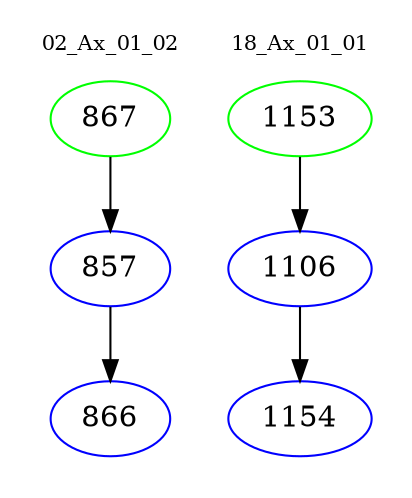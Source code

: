 digraph{
subgraph cluster_0 {
color = white
label = "02_Ax_01_02";
fontsize=10;
T0_867 [label="867", color="green"]
T0_867 -> T0_857 [color="black"]
T0_857 [label="857", color="blue"]
T0_857 -> T0_866 [color="black"]
T0_866 [label="866", color="blue"]
}
subgraph cluster_1 {
color = white
label = "18_Ax_01_01";
fontsize=10;
T1_1153 [label="1153", color="green"]
T1_1153 -> T1_1106 [color="black"]
T1_1106 [label="1106", color="blue"]
T1_1106 -> T1_1154 [color="black"]
T1_1154 [label="1154", color="blue"]
}
}
